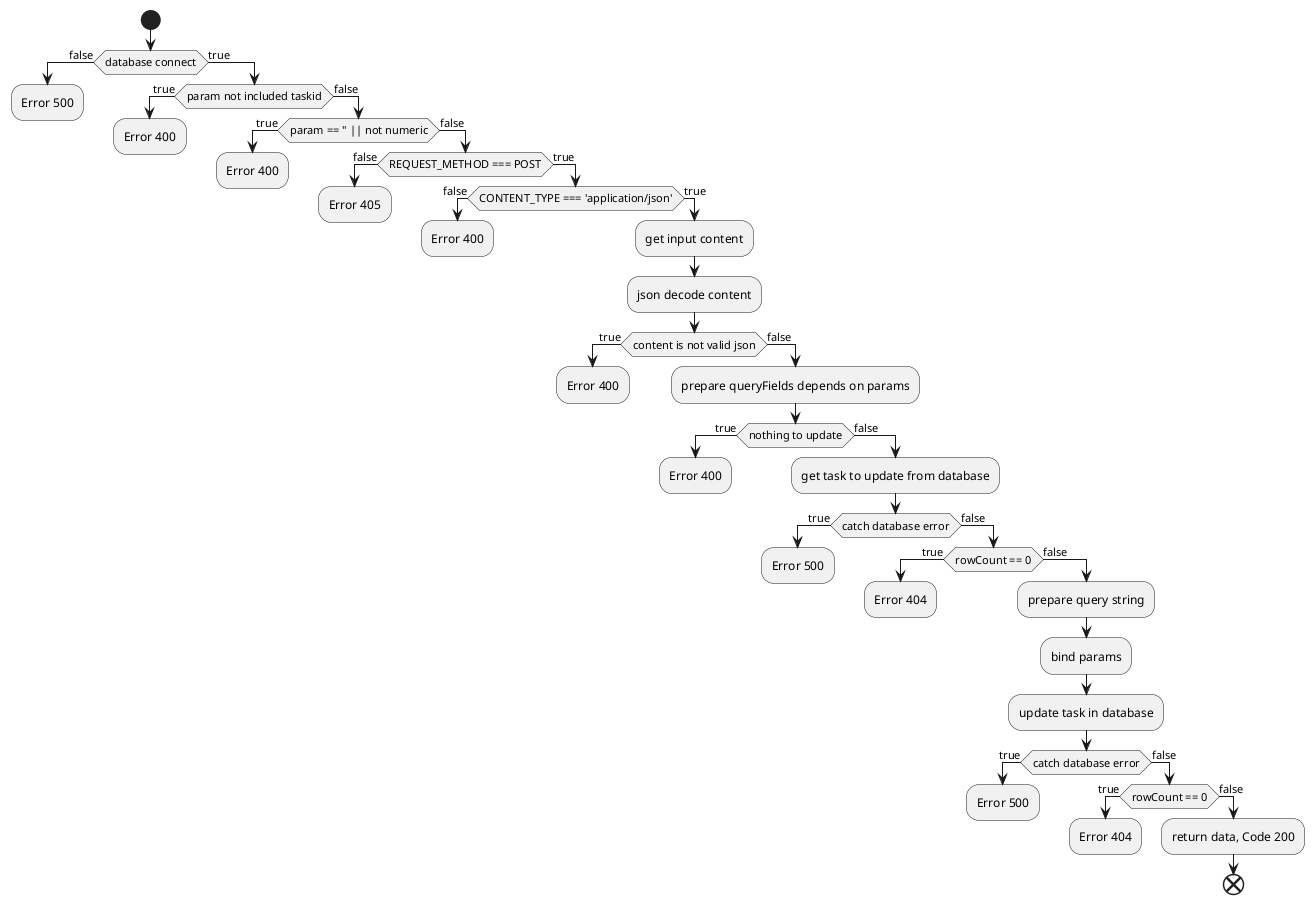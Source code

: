 @startuml
start
if(database connect) then (false)
  :Error 500;
  kill
else (true)
  if(param not included taskid) then (true)
    :Error 400;
    kill
  else (false)
    if(param == '' || not numeric) then (true)
      :Error 400;
      kill
    else (false)
      if(REQUEST_METHOD === POST) then (false)
        :Error 405;
        kill
      else (true)
        if(CONTENT_TYPE === 'application/json') then (false)
          :Error 400;
          kill
        else (true)
          :get input content;
          :json decode content;
          if(content is not valid json) then (true)
            :Error 400;
            kill
          else (false)
            :prepare queryFields depends on params;
            if(nothing to update) then (true)
              :Error 400;
              kill
            else (false)
              :get task to update from database;
              if(catch database error) then (true)
                :Error 500;
                kill
              else (false)
                if(rowCount == 0) then (true)
                  :Error 404;
                  kill
                else (false)
                  :prepare query string;
                  :bind params;
                  :update task in database;
                  if(catch database error) then (true)
                    :Error 500;
                    kill
                  else (false)
                    if(rowCount == 0) then (true)
                      :Error 404;
                      kill
                    else (false)
                      :return data, Code 200;
                      end

@enduml